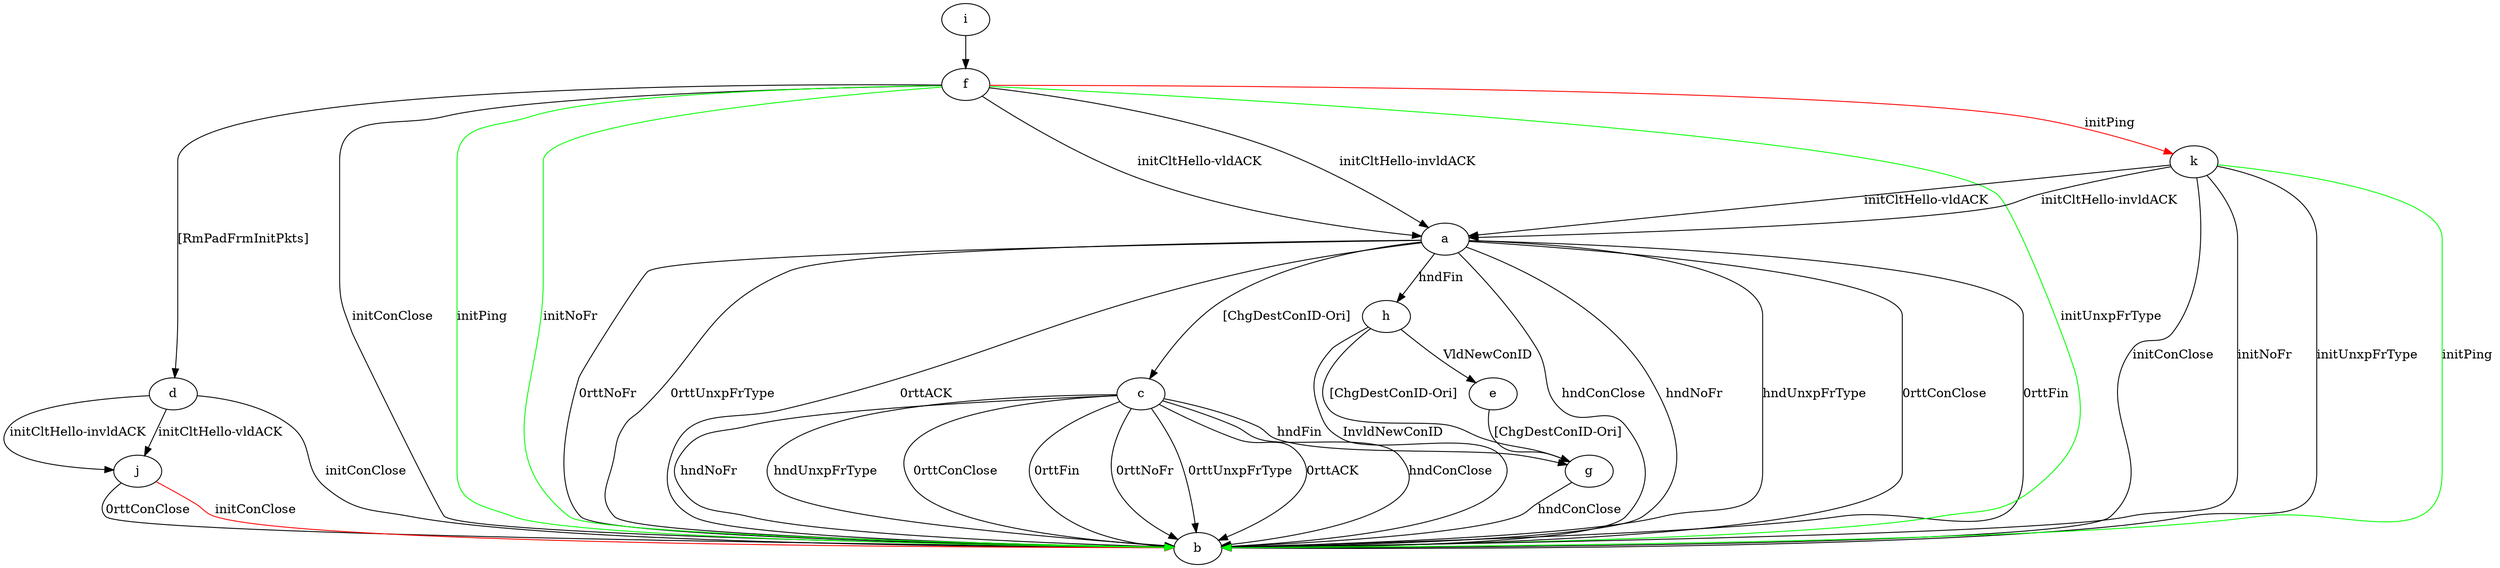 digraph "" {
	a -> b	[key=0,
		label="hndConClose "];
	a -> b	[key=1,
		label="hndNoFr "];
	a -> b	[key=2,
		label="hndUnxpFrType "];
	a -> b	[key=3,
		label="0rttConClose "];
	a -> b	[key=4,
		label="0rttFin "];
	a -> b	[key=5,
		label="0rttNoFr "];
	a -> b	[key=6,
		label="0rttUnxpFrType "];
	a -> b	[key=7,
		label="0rttACK "];
	a -> c	[key=0,
		label="[ChgDestConID-Ori] "];
	a -> h	[key=0,
		label="hndFin "];
	c -> b	[key=0,
		label="hndConClose "];
	c -> b	[key=1,
		label="hndNoFr "];
	c -> b	[key=2,
		label="hndUnxpFrType "];
	c -> b	[key=3,
		label="0rttConClose "];
	c -> b	[key=4,
		label="0rttFin "];
	c -> b	[key=5,
		label="0rttNoFr "];
	c -> b	[key=6,
		label="0rttUnxpFrType "];
	c -> b	[key=7,
		label="0rttACK "];
	c -> g	[key=0,
		label="hndFin "];
	d -> b	[key=0,
		label="initConClose "];
	d -> j	[key=0,
		label="initCltHello-vldACK "];
	d -> j	[key=1,
		label="initCltHello-invldACK "];
	e -> g	[key=0,
		label="[ChgDestConID-Ori] "];
	f -> a	[key=0,
		label="initCltHello-vldACK "];
	f -> a	[key=1,
		label="initCltHello-invldACK "];
	f -> b	[key=0,
		label="initConClose "];
	f -> b	[key=1,
		color=green,
		label="initPing "];
	f -> b	[key=2,
		color=green,
		label="initNoFr "];
	f -> b	[key=3,
		color=green,
		label="initUnxpFrType "];
	f -> d	[key=0,
		label="[RmPadFrmInitPkts] "];
	f -> k	[key=0,
		color=red,
		label="initPing "];
	g -> b	[key=0,
		label="hndConClose "];
	h -> b	[key=0,
		label="InvldNewConID "];
	h -> e	[key=0,
		label="VldNewConID "];
	h -> g	[key=0,
		label="[ChgDestConID-Ori] "];
	i -> f	[key=0];
	j -> b	[key=0,
		label="0rttConClose "];
	j -> b	[key=1,
		color=red,
		label="initConClose "];
	k -> a	[key=0,
		label="initCltHello-vldACK "];
	k -> a	[key=1,
		label="initCltHello-invldACK "];
	k -> b	[key=0,
		label="initConClose "];
	k -> b	[key=1,
		label="initNoFr "];
	k -> b	[key=2,
		label="initUnxpFrType "];
	k -> b	[key=3,
		color=green,
		label="initPing "];
}
